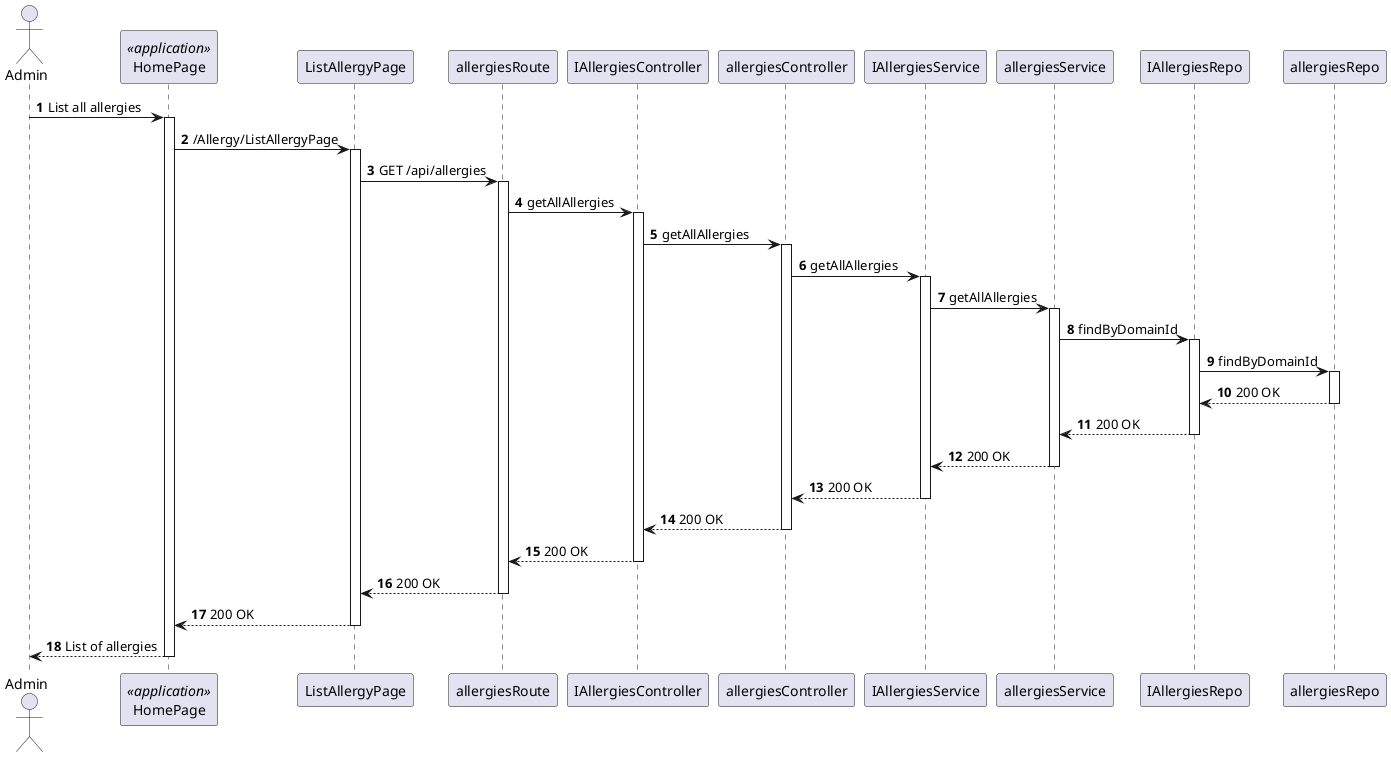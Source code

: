 @startuml
'https://plantuml.com/sequence-diagram

autonumber

actor Admin as ad
participant "HomePage" as home <<application>>
participant ListAllergyPage as page
participant allergiesRoute as route
participant IAllergiesController as con1
participant allergiesController as con2
participant IAllergiesService as ser1
participant allergiesService as ser2
participant IAllergiesRepo as repo1
participant allergiesRepo as repo2


ad -> home: List all allergies
activate home 
home -> page: /Allergy/ListAllergyPage
activate page
page -> route: GET /api/allergies
activate route
route -> con1: getAllAllergies
activate con1
con1 -> con2: getAllAllergies
activate con2
con2 -> ser1: getAllAllergies
activate ser1
ser1 -> ser2: getAllAllergies
activate ser2
ser2 -> repo1: findByDomainId
activate repo1
repo1 -> repo2: findByDomainId
activate repo2
repo2 --> repo1: 200 OK
deactivate repo2
repo1 --> ser2: 200 OK
deactivate repo1
ser2 --> ser1: 200 OK
deactivate ser2
ser1 --> con2: 200 OK
deactivate ser1
con2 --> con1: 200 OK
deactivate con2
con1 --> route: 200 OK
deactivate con1
route --> page: 200 OK
deactivate route
page --> home: 200 OK
deactivate page
home --> ad: List of allergies
deactivate home






@enduml